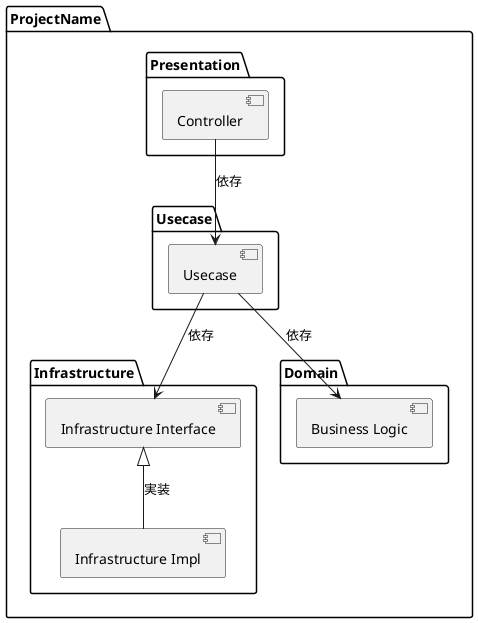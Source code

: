 @startuml アーキテクチャ全体像1

package "ProjectName" as project {
    package "Presentation" as presentation {
      component "Controller" as controller
    }

    package "Usecase" as usecase {
      component "Usecase" as usecase_impl
    }

    package "Infrastructure" as infrastructure {
      component "Infrastructure Interface" as infrastructure_interface
      component "Infrastructure Impl" as infrastructure_impl
    }

    package "Domain" as domain {
      component "Business Logic" as business_logic
    }

    controller --> usecase_impl : "依存"
    usecase_impl --> infrastructure_interface : "依存"
    infrastructure_interface <|-- infrastructure_impl : 実装
    usecase_impl --> business_logic : "依存"
}

@enduml

@startuml アーキテクチャ全体像2

package "ProjectName" as project {
    package "Presentation" as presentation {
      component "Controller" as controller
    }

    package "Usecase" as usecase {
      component "QueryService Interface" as query_service_interface
      component "Usecase" as usecase_impl
    }

    package "Infrastructure" as infrastructure {
      component "Infrastructure Impl" as infrastructure_impl
      component "QueryService Impl" as query_service_impl
    }

    package "Domain" as domain {
      component "Infrastructure Interface" as infrastructure_interface
      component "Business Logic" as business_logic
    }

    controller --> usecase_impl : "依存"
    usecase -d-> domain : "依存"
    infrastructure_interface <|-- infrastructure_impl : 実装
    query_service_interface <|-- query_service_impl : 実装
    
}

@enduml
